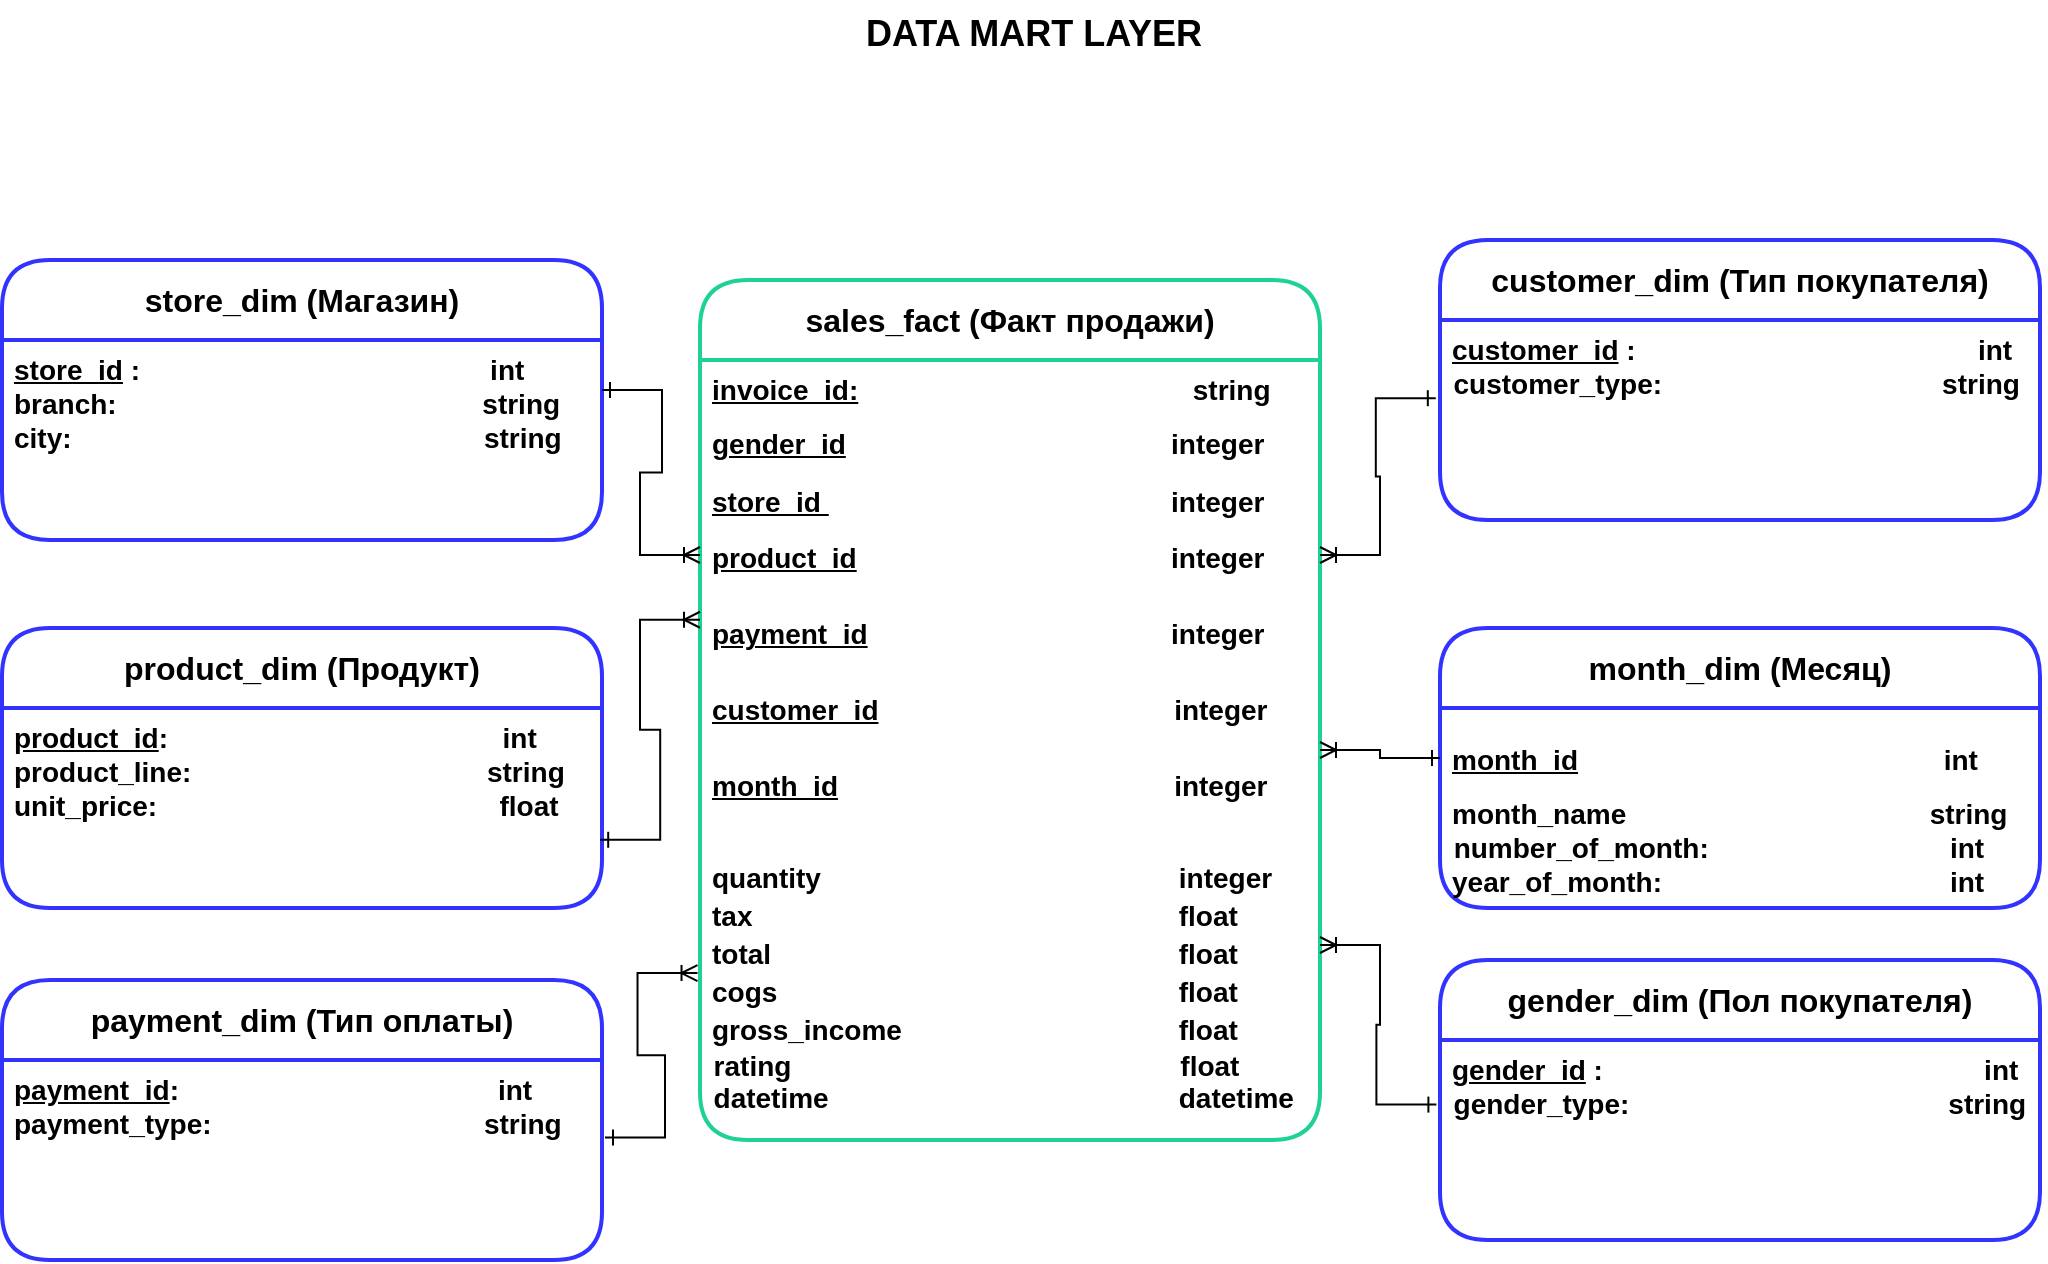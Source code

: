 <mxfile version="27.1.6">
  <diagram name="Страница — 1" id="CRR_TSwajt2AXRb8-_pn">
    <mxGraphModel dx="1242" dy="597" grid="1" gridSize="10" guides="1" tooltips="1" connect="1" arrows="1" fold="1" page="1" pageScale="1" pageWidth="1169" pageHeight="827" math="0" shadow="0">
      <root>
        <mxCell id="0" />
        <mxCell id="1" parent="0" />
        <mxCell id="8eRpw2emNFx5K1nl7izb-1" value="&lt;b&gt;&lt;font style=&quot;font-size: 16px;&quot;&gt;sales_fact (Факт продажи)&lt;/font&gt;&lt;/b&gt;" style="swimlane;childLayout=stackLayout;horizontal=1;startSize=40;horizontalStack=0;rounded=1;fontSize=14;fontStyle=0;strokeWidth=2;resizeParent=0;resizeLast=1;shadow=0;dashed=0;align=center;arcSize=20;whiteSpace=wrap;html=1;container=0;strokeColor=#1fd195;" vertex="1" parent="1">
          <mxGeometry x="429" y="170" width="310" height="430" as="geometry" />
        </mxCell>
        <mxCell id="8eRpw2emNFx5K1nl7izb-2" value="&lt;div style=&quot;text-align: right;&quot;&gt;&lt;b style=&quot;background-color: initial; font-size: 14px; text-align: left; color: light-dark(rgb(0, 0, 0), rgb(255, 255, 255));&quot;&gt;&lt;u&gt;invoice_id:&lt;/u&gt;&amp;nbsp; &amp;nbsp; &amp;nbsp; &amp;nbsp; &amp;nbsp; &amp;nbsp; &amp;nbsp; &amp;nbsp; &amp;nbsp; &amp;nbsp; &amp;nbsp; &amp;nbsp; &amp;nbsp; &amp;nbsp; &amp;nbsp; &amp;nbsp; &amp;nbsp; &amp;nbsp; &amp;nbsp; &amp;nbsp; &amp;nbsp; &amp;nbsp;string&amp;nbsp; &amp;nbsp; &amp;nbsp;&lt;/b&gt;&lt;/div&gt;&lt;div style=&quot;text-align: right;&quot;&gt;&lt;font style=&quot;font-size: 14px;&quot;&gt;&lt;div style=&quot;font-size: 12px; text-align: left;&quot;&gt;&lt;table style=&quot;width: 180pt;&quot; width=&quot;240&quot; cellspacing=&quot;0&quot; cellpadding=&quot;0&quot; border=&quot;0&quot;&gt;&lt;colgroup&gt;&lt;col style=&quot;width: 114pt;&quot; width=&quot;152&quot;&gt;&lt;/colgroup&gt;&lt;colgroup&gt;&lt;col style=&quot;width: 66pt;&quot; width=&quot;88&quot;&gt;&lt;/colgroup&gt;&lt;tbody&gt;&lt;tr style=&quot;height: 28.5pt;&quot; height=&quot;38&quot;&gt;&lt;td style=&quot;height: 28.5pt; width: 114pt;&quot; width=&quot;152&quot; class=&quot;xl66&quot; height=&quot;38&quot;&gt;&lt;b&gt;&lt;font style=&quot;font-size: 14px;&quot;&gt;&lt;u&gt;gender_id&lt;/u&gt;&lt;/font&gt;&lt;/b&gt;&lt;/td&gt;&lt;td style=&quot;border-left: none; width: 66pt;&quot; width=&quot;88&quot; class=&quot;xl66&quot;&gt;&lt;b&gt;&lt;font style=&quot;font-size: 14px;&quot;&gt;integer&lt;/font&gt;&lt;/b&gt;&lt;/td&gt;&lt;/tr&gt;&lt;tr style=&quot;height: 14.25pt;&quot; height=&quot;19&quot;&gt;&lt;td style=&quot;height: 14.25pt; border-top: none;&quot; class=&quot;xl66&quot; height=&quot;19&quot;&gt;&lt;b&gt;&lt;font style=&quot;font-size: 14px;&quot;&gt;&lt;u&gt;store_id&amp;nbsp;&lt;/u&gt;&amp;nbsp;&amp;nbsp; &amp;nbsp; &amp;nbsp; &amp;nbsp; &amp;nbsp; &amp;nbsp; &amp;nbsp; &amp;nbsp; &amp;nbsp; &amp;nbsp; &amp;nbsp; &amp;nbsp; &amp;nbsp; &amp;nbsp; &amp;nbsp; &amp;nbsp; &amp;nbsp; &amp;nbsp; &amp;nbsp; &amp;nbsp; &amp;nbsp; &amp;nbsp;&lt;/font&gt;&lt;/b&gt;&lt;/td&gt;&lt;td style=&quot;border-top: none; border-left: none;&quot; class=&quot;xl66&quot;&gt;&lt;b&gt;&lt;font style=&quot;font-size: 14px;&quot;&gt;integer&lt;/font&gt;&lt;/b&gt;&lt;/td&gt;&lt;/tr&gt;&lt;tr style=&quot;height: 28.5pt;&quot; height=&quot;38&quot;&gt;&lt;td style=&quot;height: 28.5pt; border-top: none;&quot; class=&quot;xl66&quot; height=&quot;38&quot;&gt;&lt;b&gt;&lt;font style=&quot;font-size: 14px;&quot;&gt;&lt;u&gt;product_id&lt;/u&gt;&lt;/font&gt;&lt;/b&gt;&lt;/td&gt;&lt;td style=&quot;border-top: none; border-left: none;&quot; class=&quot;xl66&quot;&gt;&lt;b&gt;&lt;font style=&quot;font-size: 14px;&quot;&gt;integer&lt;/font&gt;&lt;/b&gt;&lt;/td&gt;&lt;/tr&gt;&lt;tr style=&quot;height: 28.5pt;&quot; height=&quot;38&quot;&gt;&lt;td style=&quot;height: 28.5pt; border-top: none;&quot; class=&quot;xl66&quot; height=&quot;38&quot;&gt;&lt;b&gt;&lt;font style=&quot;font-size: 14px;&quot;&gt;&lt;u&gt;payment_id&lt;/u&gt;&lt;/font&gt;&lt;/b&gt;&lt;/td&gt;&lt;td style=&quot;border-top: none; border-left: none;&quot; class=&quot;xl66&quot;&gt;&lt;b&gt;&lt;font style=&quot;font-size: 14px;&quot;&gt;integer&lt;/font&gt;&lt;/b&gt;&lt;/td&gt;&lt;/tr&gt;&lt;/tbody&gt;&lt;/table&gt;&lt;/div&gt;&lt;/font&gt;&lt;/div&gt;&lt;div style=&quot;text-align: right;&quot;&gt;&lt;font style=&quot;font-size: 14px;&quot;&gt;&lt;table style=&quot;font-size: 12px; text-align: left; width: 180pt;&quot; width=&quot;240&quot; cellspacing=&quot;0&quot; cellpadding=&quot;0&quot; border=&quot;0&quot;&gt;&lt;tbody&gt;&lt;tr style=&quot;height: 28.5pt;&quot; height=&quot;38&quot;&gt;&lt;td style=&quot;height: 28.5pt; border-top: none;&quot; class=&quot;xl66&quot; height=&quot;38&quot;&gt;&lt;b&gt;&lt;font style=&quot;font-size: 14px;&quot;&gt;&lt;u&gt;customer_id&lt;/u&gt;&amp;nbsp; &amp;nbsp; &amp;nbsp; &amp;nbsp; &amp;nbsp; &amp;nbsp; &amp;nbsp; &amp;nbsp; &amp;nbsp; &amp;nbsp; &amp;nbsp; &amp;nbsp; &amp;nbsp; &amp;nbsp; &amp;nbsp; &amp;nbsp; &amp;nbsp; &amp;nbsp; &amp;nbsp;&amp;nbsp;&lt;/font&gt;&lt;/b&gt;&lt;/td&gt;&lt;td style=&quot;border-top: none; border-left: none;&quot; class=&quot;xl66&quot;&gt;&lt;b&gt;&lt;font style=&quot;font-size: 14px;&quot;&gt;integer&lt;/font&gt;&lt;/b&gt;&lt;/td&gt;&lt;/tr&gt;&lt;tr style=&quot;height: 28.5pt;&quot; height=&quot;38&quot;&gt;&lt;td style=&quot;height: 28.5pt; border-top: none;&quot; class=&quot;xl66&quot; height=&quot;38&quot;&gt;&lt;b&gt;&lt;font style=&quot;font-size: 14px;&quot;&gt;&lt;u&gt;month_id&lt;/u&gt;&lt;/font&gt;&lt;/b&gt;&lt;/td&gt;&lt;td style=&quot;border-top: none; border-left: none;&quot; class=&quot;xl66&quot;&gt;&lt;b&gt;&lt;font style=&quot;font-size: 14px;&quot;&gt;integer&lt;/font&gt;&lt;/b&gt;&lt;/td&gt;&lt;/tr&gt;&lt;/tbody&gt;&lt;/table&gt;&lt;br&gt;&lt;/font&gt;&lt;/div&gt;&lt;div style=&quot;text-align: right;&quot;&gt;&lt;font style=&quot;font-size: 14px;&quot;&gt;&lt;table style=&quot;font-size: 12px; text-align: left; width: 180pt;&quot; width=&quot;240&quot; cellspacing=&quot;0&quot; cellpadding=&quot;0&quot; border=&quot;0&quot;&gt;&lt;tbody&gt;&lt;tr style=&quot;height: 14.25pt;&quot; height=&quot;19&quot;&gt;&lt;td style=&quot;height: 14.25pt; border-top: none;&quot; class=&quot;xl66&quot; height=&quot;19&quot;&gt;&lt;b&gt;&lt;font style=&quot;font-size: 14px;&quot;&gt;quantity&amp;nbsp; &amp;nbsp; &amp;nbsp; &amp;nbsp; &amp;nbsp; &amp;nbsp; &amp;nbsp; &amp;nbsp; &amp;nbsp; &amp;nbsp; &amp;nbsp; &amp;nbsp; &amp;nbsp; &amp;nbsp; &amp;nbsp; &amp;nbsp; &amp;nbsp; &amp;nbsp; &amp;nbsp; &amp;nbsp; &amp;nbsp; &amp;nbsp; &amp;nbsp;&amp;nbsp;&lt;/font&gt;&lt;/b&gt;&lt;/td&gt;&lt;td style=&quot;border-top: none; border-left: none;&quot; class=&quot;xl66&quot;&gt;&lt;b&gt;&lt;font style=&quot;font-size: 14px;&quot;&gt;integer&lt;/font&gt;&lt;/b&gt;&lt;/td&gt;&lt;/tr&gt;&lt;tr style=&quot;height: 14.25pt;&quot; height=&quot;19&quot;&gt;&lt;td style=&quot;height: 14.25pt; border-top: none;&quot; class=&quot;xl66&quot; height=&quot;19&quot;&gt;&lt;b&gt;&lt;font style=&quot;font-size: 14px;&quot;&gt;tax&lt;/font&gt;&lt;/b&gt;&lt;/td&gt;&lt;td style=&quot;border-top: none; border-left: none;&quot; class=&quot;xl66&quot;&gt;&lt;b&gt;&lt;font style=&quot;font-size: 14px;&quot;&gt;float&lt;/font&gt;&lt;/b&gt;&lt;/td&gt;&lt;/tr&gt;&lt;tr style=&quot;height: 14.25pt;&quot; height=&quot;19&quot;&gt;&lt;td style=&quot;height: 14.25pt; border-top: none;&quot; class=&quot;xl66&quot; height=&quot;19&quot;&gt;&lt;b&gt;&lt;font style=&quot;font-size: 14px;&quot;&gt;total&lt;/font&gt;&lt;/b&gt;&lt;/td&gt;&lt;td style=&quot;border-top: none; border-left: none;&quot; class=&quot;xl66&quot;&gt;&lt;b&gt;&lt;font style=&quot;font-size: 14px;&quot;&gt;float&lt;/font&gt;&lt;/b&gt;&lt;/td&gt;&lt;/tr&gt;&lt;tr style=&quot;height: 14.25pt;&quot; height=&quot;19&quot;&gt;&lt;td style=&quot;height: 14.25pt; border-top: none;&quot; class=&quot;xl66&quot; height=&quot;19&quot;&gt;&lt;b&gt;&lt;font style=&quot;font-size: 14px;&quot;&gt;cogs&lt;/font&gt;&lt;/b&gt;&lt;/td&gt;&lt;td style=&quot;border-top: none; border-left: none;&quot; class=&quot;xl66&quot;&gt;&lt;b&gt;&lt;font style=&quot;font-size: 14px;&quot;&gt;float&lt;/font&gt;&lt;/b&gt;&lt;/td&gt;&lt;/tr&gt;&lt;tr style=&quot;height: 14.25pt;&quot; height=&quot;19&quot;&gt;&lt;td style=&quot;height: 14.25pt; border-top: none;&quot; class=&quot;xl66&quot; height=&quot;19&quot;&gt;&lt;b&gt;&lt;font style=&quot;font-size: 14px;&quot;&gt;gross_income&lt;/font&gt;&lt;/b&gt;&lt;/td&gt;&lt;td style=&quot;border-top: none; border-left: none;&quot; class=&quot;xl66&quot;&gt;&lt;b&gt;&lt;font style=&quot;font-size: 14px;&quot;&gt;float&lt;/font&gt;&lt;/b&gt;&lt;/td&gt;&lt;/tr&gt;&lt;/tbody&gt;&lt;/table&gt;&lt;/font&gt;&lt;/div&gt;&lt;div style=&quot;text-align: right;&quot;&gt;&lt;b style=&quot;font-size: 14px; background-color: transparent; color: light-dark(rgb(0, 0, 0), rgb(255, 255, 255));&quot;&gt;rating&amp;nbsp; &amp;nbsp; &amp;nbsp; &amp;nbsp; &amp;nbsp; &amp;nbsp; &amp;nbsp; &amp;nbsp; &amp;nbsp; &amp;nbsp; &amp;nbsp; &amp;nbsp; &amp;nbsp; &amp;nbsp; &amp;nbsp; &amp;nbsp; &amp;nbsp; &amp;nbsp; &amp;nbsp; &amp;nbsp; &amp;nbsp; &amp;nbsp; &amp;nbsp; &amp;nbsp; &amp;nbsp; float&amp;nbsp; &amp;nbsp; &amp;nbsp; &amp;nbsp; &amp;nbsp;&lt;/b&gt;&lt;/div&gt;&lt;div style=&quot;text-align: right;&quot;&gt;&lt;font style=&quot;font-size: 14px;&quot;&gt;&lt;b&gt;datetime&amp;nbsp; &amp;nbsp; &amp;nbsp; &amp;nbsp; &amp;nbsp; &amp;nbsp; &amp;nbsp; &amp;nbsp; &amp;nbsp; &amp;nbsp; &amp;nbsp; &amp;nbsp; &amp;nbsp; &amp;nbsp; &amp;nbsp; &amp;nbsp; &amp;nbsp; &amp;nbsp; &amp;nbsp; &amp;nbsp; &amp;nbsp; &amp;nbsp; &amp;nbsp;datetime&amp;nbsp;&amp;nbsp;&lt;/b&gt;&lt;/font&gt;&lt;/div&gt;" style="align=left;strokeColor=none;fillColor=none;spacingLeft=4;fontSize=12;verticalAlign=top;resizable=0;rotatable=0;part=1;html=1;" vertex="1" parent="8eRpw2emNFx5K1nl7izb-1">
          <mxGeometry y="40" width="310" height="390" as="geometry" />
        </mxCell>
        <mxCell id="8eRpw2emNFx5K1nl7izb-3" value="&lt;span style=&quot;font-size: 16px;&quot;&gt;&lt;b&gt;customer_dim (Тип покупателя)&lt;/b&gt;&lt;/span&gt;" style="swimlane;childLayout=stackLayout;horizontal=1;startSize=40;horizontalStack=0;rounded=1;fontSize=14;fontStyle=0;strokeWidth=2;resizeParent=0;resizeLast=1;shadow=0;dashed=0;align=center;arcSize=20;whiteSpace=wrap;html=1;container=0;strokeColor=#3333FF;" vertex="1" parent="1">
          <mxGeometry x="799" y="150" width="300" height="140" as="geometry" />
        </mxCell>
        <mxCell id="8eRpw2emNFx5K1nl7izb-4" value="&lt;div style=&quot;text-align: right;&quot;&gt;&lt;b style=&quot;background-color: transparent; color: light-dark(rgb(0, 0, 0), rgb(255, 255, 255)); text-align: left;&quot;&gt;&lt;font style=&quot;font-size: 14px;&quot;&gt;&lt;u&gt;customer_id&lt;/u&gt;&amp;nbsp;&lt;/font&gt;&lt;/b&gt;&lt;span style=&quot;font-size: 14px; background-color: initial;&quot;&gt;&lt;b&gt;:&amp;nbsp; &amp;nbsp; &amp;nbsp; &amp;nbsp; &amp;nbsp; &amp;nbsp; &amp;nbsp; &amp;nbsp; &amp;nbsp; &amp;nbsp; &amp;nbsp; &amp;nbsp; &amp;nbsp; &amp;nbsp; &amp;nbsp; &amp;nbsp; &amp;nbsp; &amp;nbsp; &amp;nbsp; &amp;nbsp; &amp;nbsp; &amp;nbsp; int&amp;nbsp;&lt;/b&gt;&lt;/span&gt;&lt;/div&gt;&lt;div style=&quot;text-align: right;&quot;&gt;&lt;font style=&quot;&quot;&gt;&lt;span style=&quot;background-color: transparent; text-align: left; font-size: 14px;&quot;&gt;&lt;b&gt;customer_type&lt;/b&gt;&lt;/span&gt;&lt;b style=&quot;font-size: 14px;&quot;&gt;:&amp;nbsp; &amp;nbsp; &amp;nbsp; &amp;nbsp; &amp;nbsp; &amp;nbsp; &amp;nbsp; &amp;nbsp; &amp;nbsp; &amp;nbsp; &amp;nbsp; &amp;nbsp; &amp;nbsp; &amp;nbsp; &amp;nbsp; &amp;nbsp; &amp;nbsp; &amp;nbsp; string&lt;/b&gt;&lt;br&gt;&lt;/font&gt;&lt;/div&gt;&lt;div style=&quot;text-align: right;&quot;&gt;&lt;font style=&quot;font-size: 14px;&quot;&gt;&lt;br&gt;&lt;/font&gt;&lt;/div&gt;&lt;div style=&quot;text-align: right;&quot;&gt;&lt;font style=&quot;font-size: 14px;&quot;&gt;&lt;b&gt;&lt;br&gt;&lt;/b&gt;&lt;/font&gt;&lt;/div&gt;" style="align=left;strokeColor=none;fillColor=none;spacingLeft=4;fontSize=12;verticalAlign=top;resizable=0;rotatable=0;part=1;html=1;" vertex="1" parent="8eRpw2emNFx5K1nl7izb-3">
          <mxGeometry y="40" width="300" height="100" as="geometry" />
        </mxCell>
        <mxCell id="8eRpw2emNFx5K1nl7izb-5" value="&lt;span style=&quot;font-size: 16px;&quot;&gt;&lt;b&gt;month_dim (Месяц)&lt;/b&gt;&lt;/span&gt;" style="swimlane;childLayout=stackLayout;horizontal=1;startSize=40;horizontalStack=0;rounded=1;fontSize=14;fontStyle=0;strokeWidth=2;resizeParent=0;resizeLast=1;shadow=0;dashed=0;align=center;arcSize=20;whiteSpace=wrap;html=1;container=0;strokeColor=#3333FF;" vertex="1" parent="1">
          <mxGeometry x="799" y="344" width="300" height="140" as="geometry" />
        </mxCell>
        <mxCell id="8eRpw2emNFx5K1nl7izb-6" value="&lt;div style=&quot;text-align: right;&quot;&gt;&lt;table style=&quot;text-align: left; width: 180pt;&quot; width=&quot;240&quot; cellspacing=&quot;0&quot; cellpadding=&quot;0&quot; border=&quot;0&quot;&gt;&lt;tbody&gt;&lt;tr&gt;&lt;td style=&quot;height: 28.5pt; border-top: none;&quot; class=&quot;xl66&quot; height=&quot;38&quot;&gt;&lt;b&gt;&lt;font style=&quot;font-size: 14px;&quot;&gt;&lt;u&gt;month_id&lt;/u&gt;&amp;nbsp; &amp;nbsp; &amp;nbsp; &amp;nbsp; &amp;nbsp; &amp;nbsp; &amp;nbsp; &amp;nbsp; &amp;nbsp; &amp;nbsp; &amp;nbsp; &amp;nbsp; &amp;nbsp; &amp;nbsp; &amp;nbsp; &amp;nbsp; &amp;nbsp; &amp;nbsp; &amp;nbsp; &amp;nbsp; &amp;nbsp; &amp;nbsp; &amp;nbsp; &amp;nbsp;&lt;/font&gt;&lt;/b&gt;&lt;/td&gt;&lt;td style=&quot;border-top: none; border-left: none;&quot; class=&quot;xl66&quot;&gt;&lt;b&gt;&lt;font style=&quot;font-size: 14px;&quot;&gt;int&amp;nbsp;&lt;br&gt;&lt;/font&gt;&lt;/b&gt;&lt;/td&gt;&lt;/tr&gt;&lt;/tbody&gt;&lt;/table&gt;&lt;span style=&quot;background-color: transparent; color: light-dark(rgb(0, 0, 0), rgb(255, 255, 255)); text-align: left; font-size: 14px;&quot;&gt;&lt;b&gt;month_name&lt;/b&gt;&lt;/span&gt;&lt;b style=&quot;background-color: transparent; color: light-dark(rgb(0, 0, 0), rgb(255, 255, 255)); font-size: 14px;&quot;&gt;&amp;nbsp; &amp;nbsp; &amp;nbsp; &amp;nbsp; &amp;nbsp; &amp;nbsp; &amp;nbsp; &amp;nbsp; &amp;nbsp; &amp;nbsp; &amp;nbsp; &amp;nbsp; &amp;nbsp; &amp;nbsp; &amp;nbsp; &amp;nbsp; &amp;nbsp; &amp;nbsp; &amp;nbsp; &amp;nbsp;string&amp;nbsp; &amp;nbsp; &amp;nbsp;&lt;/b&gt;&lt;/div&gt;&lt;div style=&quot;text-align: right;&quot;&gt;&lt;font style=&quot;&quot;&gt;&lt;span style=&quot;background-color: transparent; text-align: left; font-size: 14px;&quot;&gt;&lt;b&gt;number_of_month&lt;/b&gt;&lt;/span&gt;&lt;b style=&quot;font-size: 14px;&quot;&gt;:&amp;nbsp; &amp;nbsp; &amp;nbsp; &amp;nbsp; &amp;nbsp; &amp;nbsp; &amp;nbsp; &amp;nbsp; &amp;nbsp; &amp;nbsp; &amp;nbsp; &amp;nbsp; &amp;nbsp; &amp;nbsp; &amp;nbsp; &amp;nbsp;int&amp;nbsp; &amp;nbsp; &amp;nbsp; &amp;nbsp;&amp;nbsp;&lt;/b&gt;&lt;br&gt;&lt;/font&gt;&lt;/div&gt;&lt;div style=&quot;text-align: right;&quot;&gt;&lt;font style=&quot;&quot;&gt;&lt;span style=&quot;background-color: transparent; text-align: left; font-size: 14px;&quot;&gt;&lt;b&gt;year_of_month&lt;/b&gt;&lt;/span&gt;&lt;b style=&quot;font-size: 14px;&quot;&gt;:&amp;nbsp; &amp;nbsp; &amp;nbsp; &amp;nbsp; &amp;nbsp; &amp;nbsp; &amp;nbsp; &amp;nbsp; &amp;nbsp; &amp;nbsp; &amp;nbsp; &amp;nbsp; &amp;nbsp; &amp;nbsp; &amp;nbsp; &amp;nbsp; &amp;nbsp; &amp;nbsp; &amp;nbsp;int&amp;nbsp; &amp;nbsp; &amp;nbsp; &amp;nbsp;&amp;nbsp;&lt;/b&gt;&lt;br&gt;&lt;/font&gt;&lt;/div&gt;&lt;div style=&quot;text-align: right;&quot;&gt;&lt;font style=&quot;font-size: 14px;&quot;&gt;&lt;b&gt;&lt;br&gt;&lt;/b&gt;&lt;/font&gt;&lt;/div&gt;&lt;div style=&quot;text-align: right;&quot;&gt;&lt;font style=&quot;font-size: 14px;&quot;&gt;&lt;b&gt;&lt;br&gt;&lt;/b&gt;&lt;/font&gt;&lt;/div&gt;" style="align=left;strokeColor=none;fillColor=none;spacingLeft=4;fontSize=12;verticalAlign=top;resizable=0;rotatable=0;part=1;html=1;" vertex="1" parent="8eRpw2emNFx5K1nl7izb-5">
          <mxGeometry y="40" width="300" height="100" as="geometry" />
        </mxCell>
        <mxCell id="8eRpw2emNFx5K1nl7izb-10" value="" style="edgeStyle=entityRelationEdgeStyle;fontSize=12;html=1;endArrow=ERone;startArrow=ERoneToMany;rounded=0;exitX=1;exitY=0.25;exitDx=0;exitDy=0;startFill=0;entryX=-0.007;entryY=0.391;entryDx=0;entryDy=0;endFill=0;entryPerimeter=0;" edge="1" parent="1" source="8eRpw2emNFx5K1nl7izb-2" target="8eRpw2emNFx5K1nl7izb-4">
          <mxGeometry width="100" height="100" relative="1" as="geometry">
            <mxPoint x="639" y="437" as="sourcePoint" />
            <mxPoint x="649" y="240" as="targetPoint" />
            <Array as="points">
              <mxPoint x="479" y="322" />
              <mxPoint x="739" y="430" />
              <mxPoint x="209" y="622" />
            </Array>
          </mxGeometry>
        </mxCell>
        <mxCell id="8eRpw2emNFx5K1nl7izb-11" value="" style="edgeStyle=entityRelationEdgeStyle;fontSize=12;html=1;endArrow=ERone;startArrow=ERoneToMany;rounded=0;exitX=1;exitY=0.5;exitDx=0;exitDy=0;startFill=0;entryX=0;entryY=0.25;entryDx=0;entryDy=0;endFill=0;" edge="1" parent="1" source="8eRpw2emNFx5K1nl7izb-2" target="8eRpw2emNFx5K1nl7izb-6">
          <mxGeometry width="100" height="100" relative="1" as="geometry">
            <mxPoint x="649" y="455" as="sourcePoint" />
            <mxPoint x="797" y="329" as="targetPoint" />
            <Array as="points">
              <mxPoint x="489" y="332" />
              <mxPoint x="749" y="440" />
              <mxPoint x="219" y="632" />
            </Array>
          </mxGeometry>
        </mxCell>
        <mxCell id="8eRpw2emNFx5K1nl7izb-12" value="&lt;span style=&quot;font-size: 16px;&quot;&gt;&lt;b&gt;gender_dim (Пол покупателя)&lt;/b&gt;&lt;/span&gt;" style="swimlane;childLayout=stackLayout;horizontal=1;startSize=40;horizontalStack=0;rounded=1;fontSize=14;fontStyle=0;strokeWidth=2;resizeParent=0;resizeLast=1;shadow=0;dashed=0;align=center;arcSize=20;whiteSpace=wrap;html=1;container=0;strokeColor=#3333FF;" vertex="1" parent="1">
          <mxGeometry x="799" y="510" width="300" height="140" as="geometry" />
        </mxCell>
        <mxCell id="8eRpw2emNFx5K1nl7izb-13" value="&lt;div style=&quot;text-align: right;&quot;&gt;&lt;div&gt;&lt;b style=&quot;background-color: transparent; color: light-dark(rgb(0, 0, 0), rgb(255, 255, 255)); text-align: left;&quot;&gt;&lt;font style=&quot;font-size: 14px;&quot;&gt;&lt;u&gt;gender_id&lt;/u&gt;&amp;nbsp;&lt;/font&gt;&lt;/b&gt;&lt;span style=&quot;font-size: 14px; background-color: initial;&quot;&gt;&lt;b&gt;:&amp;nbsp; &amp;nbsp; &amp;nbsp; &amp;nbsp; &amp;nbsp; &amp;nbsp; &amp;nbsp; &amp;nbsp; &amp;nbsp; &amp;nbsp; &amp;nbsp; &amp;nbsp; &amp;nbsp; &amp;nbsp; &amp;nbsp; &amp;nbsp; &amp;nbsp; &amp;nbsp; &amp;nbsp; &amp;nbsp; &amp;nbsp; &amp;nbsp; &amp;nbsp; &amp;nbsp; &amp;nbsp;int&amp;nbsp;&lt;/b&gt;&lt;/span&gt;&lt;/div&gt;&lt;div&gt;&lt;span style=&quot;background-color: transparent; text-align: left; font-size: 14px;&quot;&gt;&lt;b&gt;gender_type&lt;/b&gt;&lt;/span&gt;&lt;b style=&quot;font-size: 14px;&quot;&gt;:&amp;nbsp; &amp;nbsp; &amp;nbsp; &amp;nbsp; &amp;nbsp; &amp;nbsp; &amp;nbsp; &amp;nbsp; &amp;nbsp; &amp;nbsp; &amp;nbsp; &amp;nbsp; &amp;nbsp; &amp;nbsp; &amp;nbsp; &amp;nbsp; &amp;nbsp; &amp;nbsp; &amp;nbsp; &amp;nbsp; &amp;nbsp;string&lt;/b&gt;&lt;/div&gt;&lt;/div&gt;" style="align=left;strokeColor=none;fillColor=none;spacingLeft=4;fontSize=12;verticalAlign=top;resizable=0;rotatable=0;part=1;html=1;" vertex="1" parent="8eRpw2emNFx5K1nl7izb-12">
          <mxGeometry y="40" width="300" height="100" as="geometry" />
        </mxCell>
        <mxCell id="8eRpw2emNFx5K1nl7izb-16" value="&lt;span style=&quot;font-size: 16px;&quot;&gt;&lt;b&gt;store_dim (Магазин)&lt;/b&gt;&lt;/span&gt;" style="swimlane;childLayout=stackLayout;horizontal=1;startSize=40;horizontalStack=0;rounded=1;fontSize=14;fontStyle=0;strokeWidth=2;resizeParent=0;resizeLast=1;shadow=0;dashed=0;align=center;arcSize=20;whiteSpace=wrap;html=1;container=0;strokeColor=#3333FF;" vertex="1" parent="1">
          <mxGeometry x="80" y="160" width="300" height="140" as="geometry" />
        </mxCell>
        <mxCell id="8eRpw2emNFx5K1nl7izb-17" value="&lt;div style=&quot;text-align: right;&quot;&gt;&lt;div&gt;&lt;b style=&quot;background-color: transparent; color: light-dark(rgb(0, 0, 0), rgb(255, 255, 255)); text-align: left;&quot;&gt;&lt;font style=&quot;font-size: 14px;&quot;&gt;&lt;u&gt;store_id&lt;/u&gt;&amp;nbsp;&lt;/font&gt;&lt;/b&gt;&lt;span style=&quot;font-size: 14px; background-color: initial;&quot;&gt;&lt;b&gt;:&amp;nbsp; &amp;nbsp; &amp;nbsp; &amp;nbsp; &amp;nbsp; &amp;nbsp; &amp;nbsp; &amp;nbsp; &amp;nbsp; &amp;nbsp; &amp;nbsp; &amp;nbsp; &amp;nbsp; &amp;nbsp; &amp;nbsp; &amp;nbsp; &amp;nbsp; &amp;nbsp; &amp;nbsp; &amp;nbsp; &amp;nbsp; &amp;nbsp; &amp;nbsp;int&amp;nbsp; &amp;nbsp; &amp;nbsp;&lt;/b&gt;&lt;/span&gt;&lt;/div&gt;&lt;div style=&quot;text-align: left;&quot;&gt;&lt;b style=&quot;font-size: 14px;&quot;&gt;branch:&amp;nbsp; &amp;nbsp; &amp;nbsp; &amp;nbsp; &amp;nbsp; &amp;nbsp; &amp;nbsp; &amp;nbsp; &amp;nbsp; &amp;nbsp; &amp;nbsp; &amp;nbsp; &amp;nbsp; &amp;nbsp; &amp;nbsp; &amp;nbsp; &amp;nbsp; &amp;nbsp; &amp;nbsp; &amp;nbsp; &amp;nbsp; &amp;nbsp; &amp;nbsp; &amp;nbsp;string&lt;/b&gt;&lt;/div&gt;&lt;div style=&quot;text-align: left;&quot;&gt;&lt;b style=&quot;background-color: transparent; color: light-dark(rgb(0, 0, 0), rgb(255, 255, 255)); font-size: 14px;&quot;&gt;city:&amp;nbsp; &amp;nbsp; &amp;nbsp; &amp;nbsp; &amp;nbsp; &amp;nbsp; &amp;nbsp; &amp;nbsp; &amp;nbsp; &amp;nbsp; &amp;nbsp; &amp;nbsp; &amp;nbsp; &amp;nbsp; &amp;nbsp; &amp;nbsp; &amp;nbsp; &amp;nbsp; &amp;nbsp; &amp;nbsp; &amp;nbsp; &amp;nbsp; &amp;nbsp; &amp;nbsp; &amp;nbsp; &amp;nbsp; &amp;nbsp;string&lt;/b&gt;&lt;/div&gt;&lt;/div&gt;" style="align=left;strokeColor=none;fillColor=none;spacingLeft=4;fontSize=12;verticalAlign=top;resizable=0;rotatable=0;part=1;html=1;" vertex="1" parent="8eRpw2emNFx5K1nl7izb-16">
          <mxGeometry y="40" width="300" height="100" as="geometry" />
        </mxCell>
        <mxCell id="8eRpw2emNFx5K1nl7izb-30" value="&lt;div style=&quot;text-align: right;&quot;&gt;&lt;br&gt;&lt;/div&gt;&lt;div style=&quot;text-align: right;&quot;&gt;&lt;font style=&quot;font-size: 14px;&quot;&gt;&lt;b&gt;&lt;br&gt;&lt;/b&gt;&lt;/font&gt;&lt;/div&gt;" style="align=left;strokeColor=none;fillColor=none;spacingLeft=4;fontSize=12;verticalAlign=top;resizable=0;rotatable=0;part=1;html=1;" vertex="1" parent="8eRpw2emNFx5K1nl7izb-16">
          <mxGeometry y="140" width="300" as="geometry" />
        </mxCell>
        <mxCell id="8eRpw2emNFx5K1nl7izb-18" value="&lt;span style=&quot;font-size: 16px;&quot;&gt;&lt;b&gt;product_dim (Продукт)&lt;/b&gt;&lt;/span&gt;" style="swimlane;childLayout=stackLayout;horizontal=1;startSize=40;horizontalStack=0;rounded=1;fontSize=14;fontStyle=0;strokeWidth=2;resizeParent=0;resizeLast=1;shadow=0;dashed=0;align=center;arcSize=20;whiteSpace=wrap;html=1;container=0;strokeColor=#3333FF;" vertex="1" parent="1">
          <mxGeometry x="80" y="344" width="300" height="140" as="geometry" />
        </mxCell>
        <mxCell id="8eRpw2emNFx5K1nl7izb-19" value="&lt;div style=&quot;text-align: right;&quot;&gt;&lt;div&gt;&lt;b style=&quot;background-color: transparent; color: light-dark(rgb(0, 0, 0), rgb(255, 255, 255)); text-align: left;&quot;&gt;&lt;font style=&quot;font-size: 14px;&quot;&gt;&lt;u&gt;product_id&lt;/u&gt;&lt;/font&gt;&lt;/b&gt;&lt;span style=&quot;font-size: 14px; background-color: initial;&quot;&gt;&lt;b&gt;:&amp;nbsp; &amp;nbsp; &amp;nbsp; &amp;nbsp; &amp;nbsp; &amp;nbsp; &amp;nbsp; &amp;nbsp; &amp;nbsp; &amp;nbsp; &amp;nbsp; &amp;nbsp; &amp;nbsp; &amp;nbsp; &amp;nbsp; &amp;nbsp; &amp;nbsp; &amp;nbsp; &amp;nbsp; &amp;nbsp; &amp;nbsp; &amp;nbsp;int&amp;nbsp; &amp;nbsp; &amp;nbsp; &amp;nbsp; &amp;nbsp; &amp;nbsp;&lt;/b&gt;&lt;/span&gt;&lt;/div&gt;&lt;div style=&quot;text-align: left;&quot;&gt;&lt;b style=&quot;font-size: 14px;&quot;&gt;product_line:&amp;nbsp; &amp;nbsp; &amp;nbsp; &amp;nbsp; &amp;nbsp; &amp;nbsp; &amp;nbsp; &amp;nbsp; &amp;nbsp; &amp;nbsp; &amp;nbsp; &amp;nbsp; &amp;nbsp; &amp;nbsp; &amp;nbsp; &amp;nbsp; &amp;nbsp; &amp;nbsp; &amp;nbsp; string&lt;/b&gt;&lt;/div&gt;&lt;div style=&quot;text-align: left;&quot;&gt;&lt;b style=&quot;background-color: transparent; color: light-dark(rgb(0, 0, 0), rgb(255, 255, 255)); font-size: 14px;&quot;&gt;unit_price:&amp;nbsp; &amp;nbsp; &amp;nbsp; &amp;nbsp; &amp;nbsp; &amp;nbsp; &amp;nbsp; &amp;nbsp; &amp;nbsp; &amp;nbsp; &amp;nbsp; &amp;nbsp; &amp;nbsp; &amp;nbsp; &amp;nbsp; &amp;nbsp; &amp;nbsp; &amp;nbsp; &amp;nbsp; &amp;nbsp; &amp;nbsp; &amp;nbsp; float&amp;nbsp;&amp;nbsp;&lt;/b&gt;&lt;/div&gt;&lt;/div&gt;" style="align=left;strokeColor=none;fillColor=none;spacingLeft=4;fontSize=12;verticalAlign=top;resizable=0;rotatable=0;part=1;html=1;" vertex="1" parent="8eRpw2emNFx5K1nl7izb-18">
          <mxGeometry y="40" width="300" height="100" as="geometry" />
        </mxCell>
        <mxCell id="8eRpw2emNFx5K1nl7izb-20" value="&lt;span style=&quot;font-size: 16px;&quot;&gt;&lt;b&gt;payment_dim (Тип оплаты)&lt;/b&gt;&lt;/span&gt;" style="swimlane;childLayout=stackLayout;horizontal=1;startSize=40;horizontalStack=0;rounded=1;fontSize=14;fontStyle=0;strokeWidth=2;resizeParent=0;resizeLast=1;shadow=0;dashed=0;align=center;arcSize=20;whiteSpace=wrap;html=1;container=0;strokeColor=#3333FF;" vertex="1" parent="1">
          <mxGeometry x="80" y="520" width="300" height="140" as="geometry" />
        </mxCell>
        <mxCell id="8eRpw2emNFx5K1nl7izb-21" value="&lt;div style=&quot;text-align: right;&quot;&gt;&lt;div&gt;&lt;b style=&quot;background-color: transparent; color: light-dark(rgb(0, 0, 0), rgb(255, 255, 255)); text-align: left;&quot;&gt;&lt;font style=&quot;font-size: 14px;&quot;&gt;&lt;u&gt;payment_id&lt;/u&gt;&lt;/font&gt;&lt;/b&gt;&lt;span style=&quot;font-size: 14px; background-color: initial;&quot;&gt;&lt;b&gt;:&amp;nbsp; &amp;nbsp; &amp;nbsp; &amp;nbsp; &amp;nbsp; &amp;nbsp; &amp;nbsp; &amp;nbsp; &amp;nbsp; &amp;nbsp; &amp;nbsp; &amp;nbsp; &amp;nbsp; &amp;nbsp; &amp;nbsp; &amp;nbsp; &amp;nbsp; &amp;nbsp; &amp;nbsp; &amp;nbsp; &amp;nbsp;int&amp;nbsp; &amp;nbsp; &amp;nbsp; &amp;nbsp; &amp;nbsp; &amp;nbsp; &amp;nbsp; &amp;nbsp;&amp;nbsp;&lt;/b&gt;&lt;/span&gt;&lt;/div&gt;&lt;div style=&quot;text-align: left;&quot;&gt;&lt;b style=&quot;font-size: 14px;&quot;&gt;payment_type:&amp;nbsp; &amp;nbsp; &amp;nbsp; &amp;nbsp; &amp;nbsp; &amp;nbsp; &amp;nbsp; &amp;nbsp; &amp;nbsp; &amp;nbsp; &amp;nbsp; &amp;nbsp; &amp;nbsp; &amp;nbsp; &amp;nbsp; &amp;nbsp; &amp;nbsp; &amp;nbsp;string&lt;br&gt;&lt;/b&gt;&lt;/div&gt;&lt;/div&gt;" style="align=left;strokeColor=none;fillColor=none;spacingLeft=4;fontSize=12;verticalAlign=top;resizable=0;rotatable=0;part=1;html=1;" vertex="1" parent="8eRpw2emNFx5K1nl7izb-20">
          <mxGeometry y="40" width="300" height="100" as="geometry" />
        </mxCell>
        <mxCell id="8eRpw2emNFx5K1nl7izb-25" value="" style="edgeStyle=entityRelationEdgeStyle;fontSize=12;html=1;endArrow=ERone;startArrow=ERoneToMany;rounded=0;exitX=1;exitY=0.75;exitDx=0;exitDy=0;startFill=0;entryX=-0.006;entryY=0.323;entryDx=0;entryDy=0;endFill=0;entryPerimeter=0;" edge="1" parent="1" source="8eRpw2emNFx5K1nl7izb-2" target="8eRpw2emNFx5K1nl7izb-13">
          <mxGeometry width="100" height="100" relative="1" as="geometry">
            <mxPoint x="740" y="590" as="sourcePoint" />
            <mxPoint x="820" y="460" as="targetPoint" />
            <Array as="points">
              <mxPoint x="489" y="417" />
              <mxPoint x="749" y="525" />
              <mxPoint x="219" y="717" />
            </Array>
          </mxGeometry>
        </mxCell>
        <mxCell id="8eRpw2emNFx5K1nl7izb-26" value="" style="edgeStyle=entityRelationEdgeStyle;fontSize=12;html=1;endArrow=ERone;startArrow=ERoneToMany;rounded=0;exitX=0;exitY=0.25;exitDx=0;exitDy=0;startFill=0;entryX=1;entryY=0.25;entryDx=0;entryDy=0;endFill=0;" edge="1" parent="1" source="8eRpw2emNFx5K1nl7izb-2" target="8eRpw2emNFx5K1nl7izb-17">
          <mxGeometry width="100" height="100" relative="1" as="geometry">
            <mxPoint x="430" y="329" as="sourcePoint" />
            <mxPoint x="487" y="150" as="targetPoint" />
            <Array as="points">
              <mxPoint x="169" y="243" />
              <mxPoint x="429" y="351" />
              <mxPoint x="-101" y="543" />
            </Array>
          </mxGeometry>
        </mxCell>
        <mxCell id="8eRpw2emNFx5K1nl7izb-28" value="" style="edgeStyle=entityRelationEdgeStyle;fontSize=12;html=1;endArrow=ERone;startArrow=ERoneToMany;rounded=0;exitX=0;exitY=0.333;exitDx=0;exitDy=0;startFill=0;entryX=0.997;entryY=0.659;entryDx=0;entryDy=0;endFill=0;exitPerimeter=0;entryPerimeter=0;" edge="1" parent="1" source="8eRpw2emNFx5K1nl7izb-2" target="8eRpw2emNFx5K1nl7izb-19">
          <mxGeometry width="100" height="100" relative="1" as="geometry">
            <mxPoint x="475" y="627" as="sourcePoint" />
            <mxPoint x="430" y="440" as="targetPoint" />
            <Array as="points">
              <mxPoint x="210" y="478" />
              <mxPoint x="470" y="586" />
              <mxPoint x="-60" y="778" />
              <mxPoint x="-40" y="610" />
            </Array>
          </mxGeometry>
        </mxCell>
        <mxCell id="8eRpw2emNFx5K1nl7izb-29" value="" style="edgeStyle=entityRelationEdgeStyle;fontSize=12;html=1;endArrow=ERone;startArrow=ERoneToMany;rounded=0;exitX=-0.004;exitY=0.786;exitDx=0;exitDy=0;startFill=0;entryX=1.005;entryY=0.388;entryDx=0;entryDy=0;endFill=0;exitPerimeter=0;entryPerimeter=0;" edge="1" parent="1" source="8eRpw2emNFx5K1nl7izb-2" target="8eRpw2emNFx5K1nl7izb-21">
          <mxGeometry width="100" height="100" relative="1" as="geometry">
            <mxPoint x="332" y="744" as="sourcePoint" />
            <mxPoint x="290" y="710" as="targetPoint" />
            <Array as="points">
              <mxPoint x="112" y="782" />
              <mxPoint x="372" y="890" />
              <mxPoint x="-158" y="1082" />
              <mxPoint x="-138" y="914" />
              <mxPoint x="-168" y="810" />
            </Array>
          </mxGeometry>
        </mxCell>
        <mxCell id="8eRpw2emNFx5K1nl7izb-31" value="&lt;font&gt;&lt;b&gt;DATA MART LAYER&lt;/b&gt;&lt;/font&gt;" style="text;whiteSpace=wrap;html=1;fontSize=18;" vertex="1" parent="1">
          <mxGeometry x="510" y="30" width="240" height="40" as="geometry" />
        </mxCell>
      </root>
    </mxGraphModel>
  </diagram>
</mxfile>
